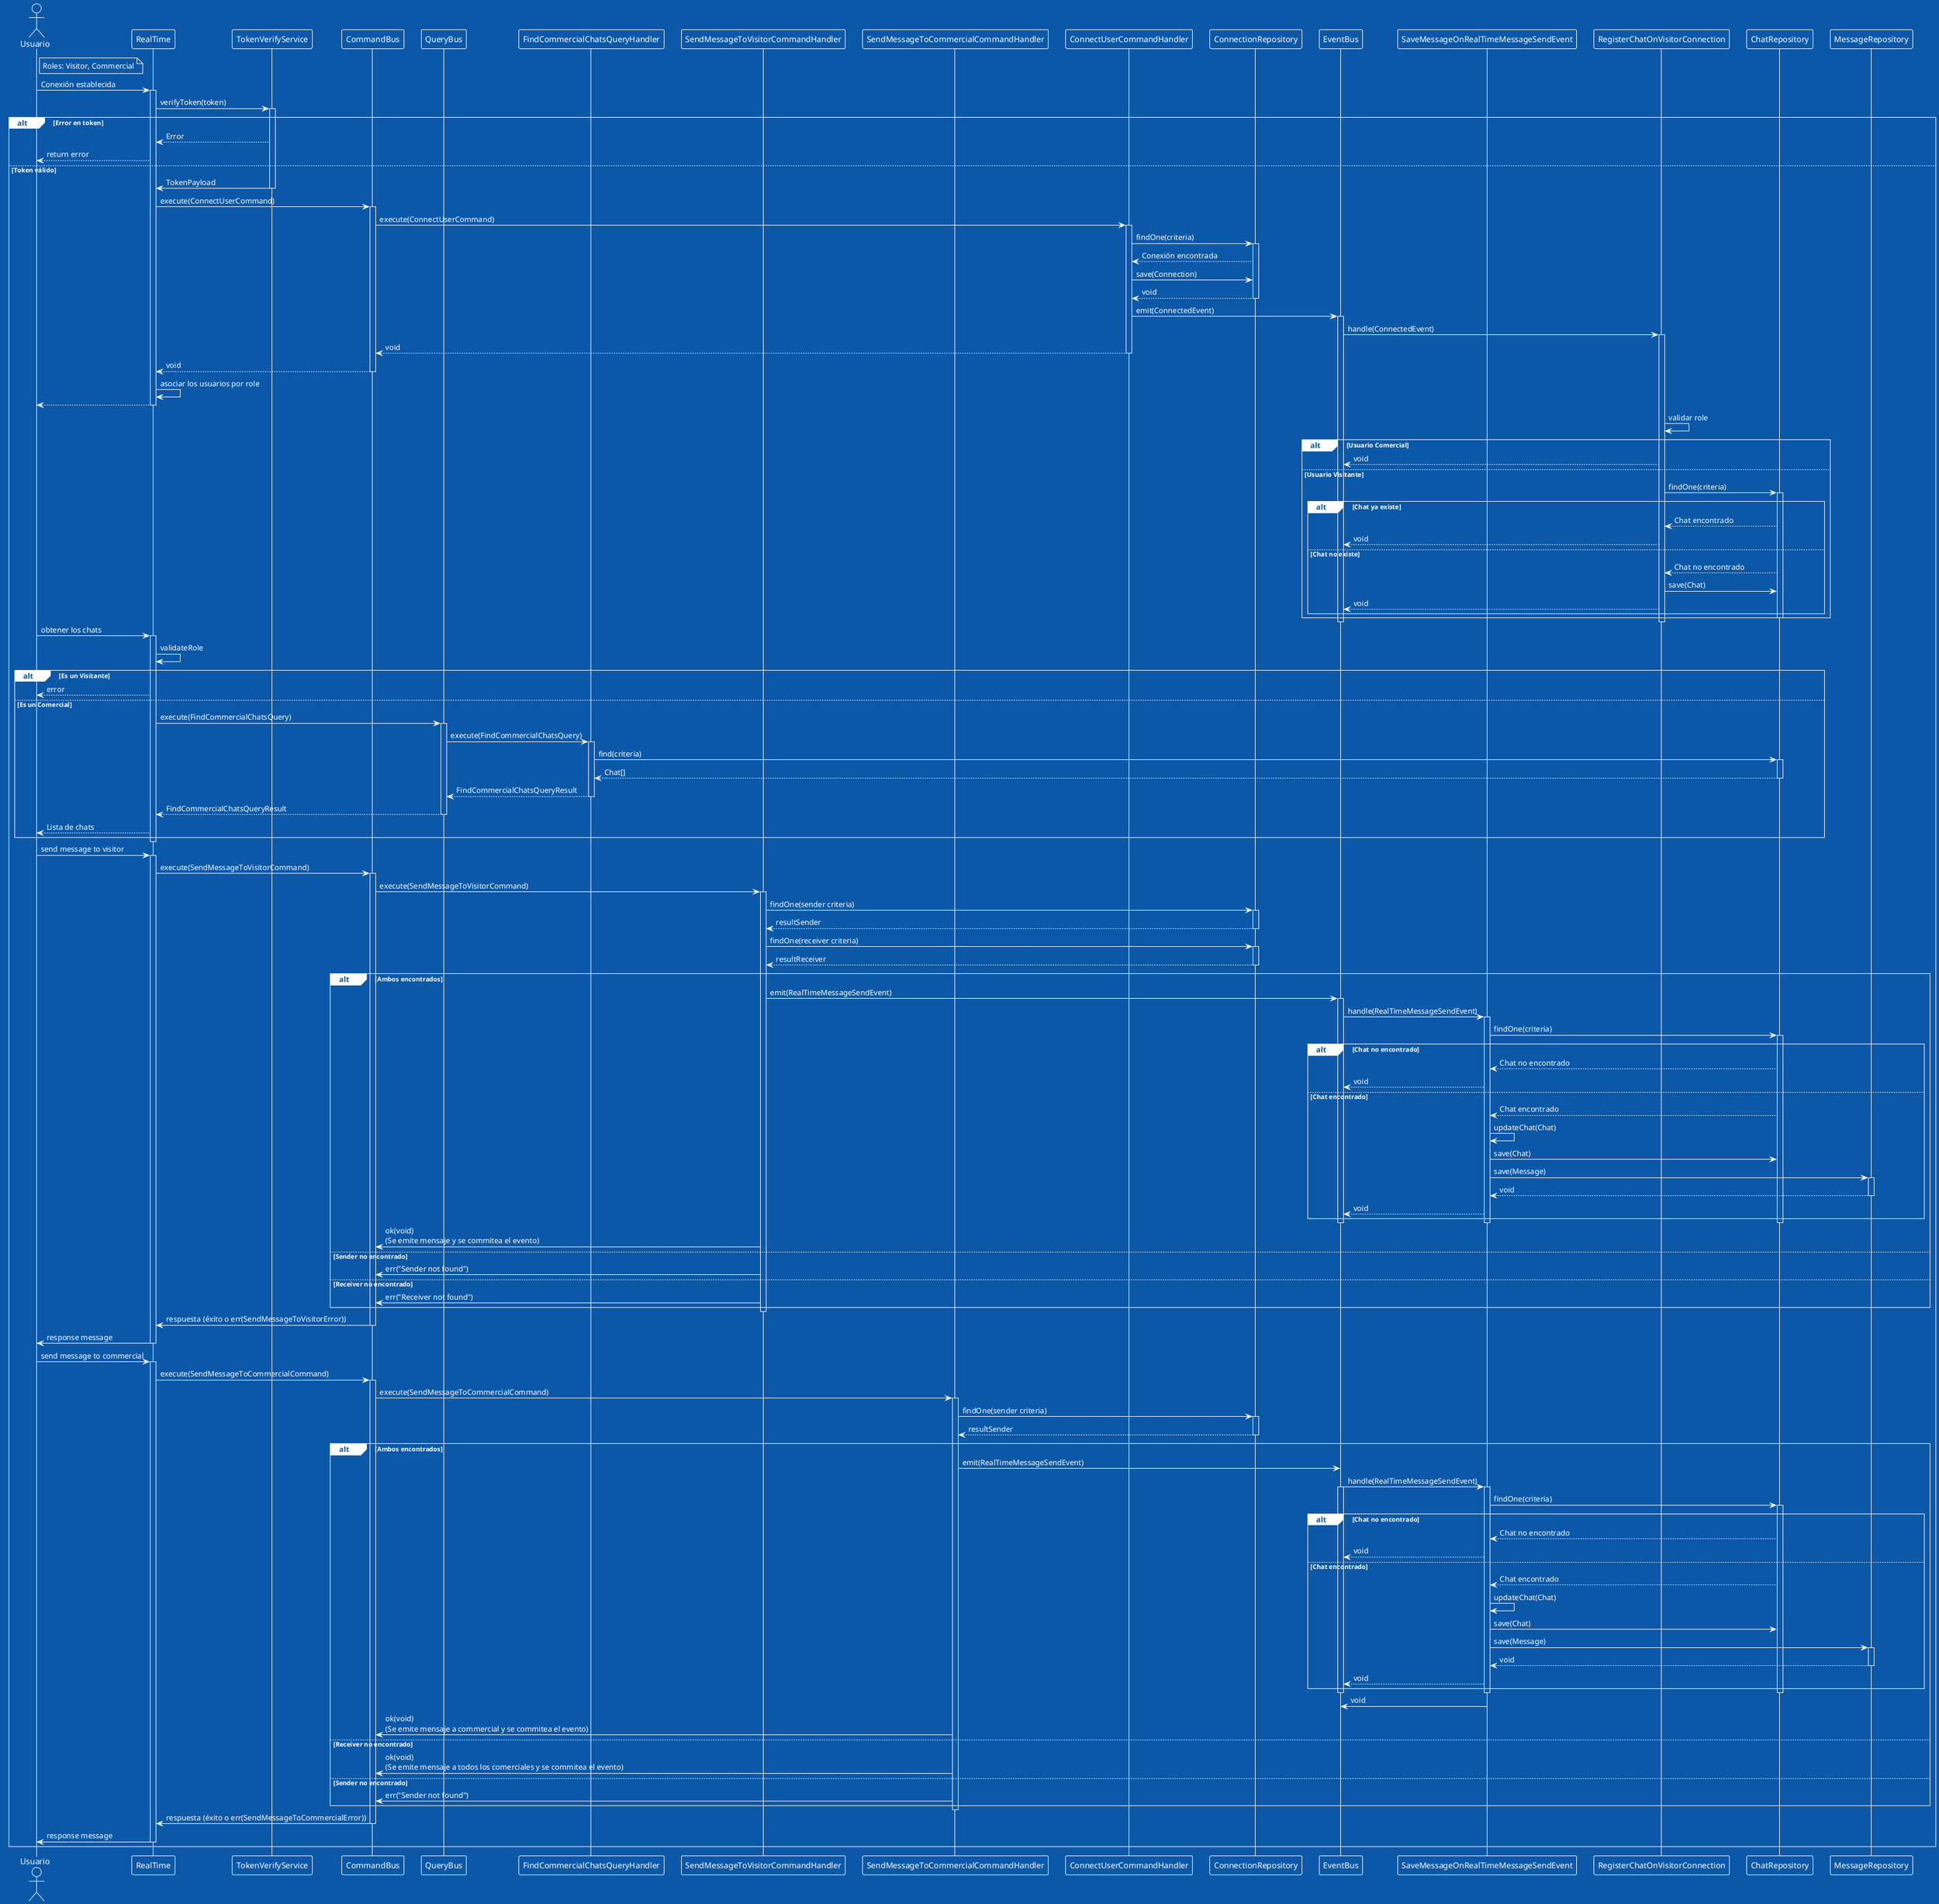 @startuml Diagrama-secuencia
!theme amiga
actor "Usuario" as User
note right of User: Roles: Visitor, Commercial
participant "RealTime" as RT
participant "TokenVerifyService" as TV
participant "CommandBus" as CB
participant "QueryBus" as QB
participant "FindCommercialChatsQueryHandler" as FCC
participant "SendMessageToVisitorCommandHandler" as SMV
participant "SendMessageToCommercialCommandHandler" as SMC
participant "ConnectUserCommandHandler" as CH
participant "ConnectionRepository" as ConR
participant "EventBus" as EB
participant "SaveMessageOnRealTimeMessageSendEvent" as SM
participant "RegisterChatOnVisitorConnection" as RC
participant "ChatRepository" as CR
participant "MessageRepository" as MR

User -> RT: Conexión establecida
activate RT

RT -> TV: verifyToken(token)
activate TV
alt Error en token
  TV --> RT: Error
  RT --> User: return error
else Token válido
  TV -> RT: TokenPayload
  deactivate TV

  RT -> CB: execute(ConnectUserCommand)
  activate CB
  CB -> CH: execute(ConnectUserCommand)
  activate CH
  CH -> ConR: findOne(criteria)
  activate ConR
  ConR --> CH: Conexión encontrada
  CH -> ConR: save(Connection)
  ConR --> CH: void
  deactivate ConR
  CH -> EB: emit(ConnectedEvent)
  activate EB
  EB -> RC: handle(ConnectedEvent)
  activate RC
  
  CH --> CB: void
  deactivate CH
  CB --> RT: void
  deactivate CB
  RT -> RT: asociar los usuarios por role
  RT --> User: 
  deactivate RT
  RC -> RC: validar role
  alt Usuario Comercial
    RC --> EB: void
  else Usuario Visitante
    RC -> CR: findOne(criteria)
    activate CR
    alt Chat ya existe
      CR --> RC: Chat encontrado
      RC --> EB: void
    else Chat no existe
      CR --> RC: Chat no encontrado
      RC -> CR: save(Chat)
      RC --> EB: void
    end
    deactivate CR
  end
  deactivate EB
  deactivate RC
  
  User -> RT: obtener los chats
  activate RT
  RT -> RT: validateRole
  alt Es un Visitante
    RT --> User: error

  else Es un Comercial
    RT -> QB: execute(FindCommercialChatsQuery)
    activate QB
    QB -> FCC: execute(FindCommercialChatsQuery)
    activate FCC
    FCC ->CR: find(criteria)
    activate CR
    CR --> FCC: Chat[]
    deactivate CR
    FCC --> QB: FindCommercialChatsQueryResult
    deactivate FCC
    QB --> RT: FindCommercialChatsQueryResult
    deactivate QB
    RT --> User: Lista de chats
  end
  deactivate RT

  User -> RT: send message to visitor
  activate RT
  RT -> CB: execute(SendMessageToVisitorCommand)
  activate CB
  CB -> SMV: execute(SendMessageToVisitorCommand)
  activate SMV

  ' Búsqueda del ConnectionUser para el sender
  SMV -> ConR: findOne(sender criteria)
  activate ConR
  ConR --> SMV: resultSender
  deactivate ConR

  ' Búsqueda del ConnectionUser para el receiver
  SMV -> ConR: findOne(receiver criteria)
  activate ConR
  ConR --> SMV: resultReceiver
  deactivate ConR

  alt Ambos encontrados
    SMV -> EB: emit(RealTimeMessageSendEvent)
    activate EB
    EB -> SM: handle(RealTimeMessageSendEvent)
    activate SM
    SM -> CR: findOne(criteria)
    activate CR
    alt Chat no encontrado
      CR --> SM: Chat no encontrado
      SM --> EB: void
    else Chat encontrado
      CR --> SM: Chat encontrado
      SM -> SM: updateChat(Chat)
      SM -> CR: save(Chat)
      SM -> MR: save(Message)
      activate MR
      MR --> SM: void
      deactivate MR
      SM --> EB: void
    end
    deactivate CR
    deactivate SM
    deactivate EB
    SMV -> CB: ok(void) \n(Se emite mensaje y se commitea el evento)
  else Sender no encontrado
    SMV -> CB: err("Sender not found")
  else Receiver no encontrado
    SMV -> CB: err("Receiver not found")
  end

  deactivate SMV
  CB -> RT: respuesta (éxito o err(SendMessageToVisitorError))
  deactivate CB
  RT -> User: response message
  deactivate RT
  User -> RT: send message to commercial
  activate RT
  RT -> CB: execute(SendMessageToCommercialCommand)
  activate CB
  CB -> SMC: execute(SendMessageToCommercialCommand)
  activate SMC
  ' Búsqueda del ConnectionUser para el sender
  SMC -> ConR: findOne(sender criteria)
  activate ConR
  ConR --> SMC: resultSender
  deactivate ConR

  alt Ambos encontrados
    SMC -> EB: emit(RealTimeMessageSendEvent)
    EB -> SM: handle(RealTimeMessageSendEvent)
    activate EB
    activate SM
    SM -> CR: findOne(criteria)
    activate CR
    alt Chat no encontrado
      CR --> SM: Chat no encontrado
      SM --> EB: void
    else Chat encontrado
      CR --> SM: Chat encontrado
      SM -> SM: updateChat(Chat)
      SM -> CR: save(Chat)
      SM -> MR: save(Message)
      activate MR
      MR --> SM: void
      deactivate MR
      SM --> EB: void
    end
    deactivate CR
    deactivate SM
    deactivate EB
    SM -> EB: void
    deactivate EB
    SMC -> CB: ok(void) \n(Se emite mensaje a commercial y se commitea el evento)
  else Receiver no encontrado
    SMC -> CB: ok(void) \n(Se emite mensaje a todos los comerciales y se commitea el evento)
  else Sender no encontrado
    SMC -> CB: err("Sender not found")
  end
  deactivate SMC
  CB -> RT: respuesta (éxito o err(SendMessageToCommercialError))
  deactivate CB
  RT -> User: response message
  deactivate RT
  
end
@enduml
